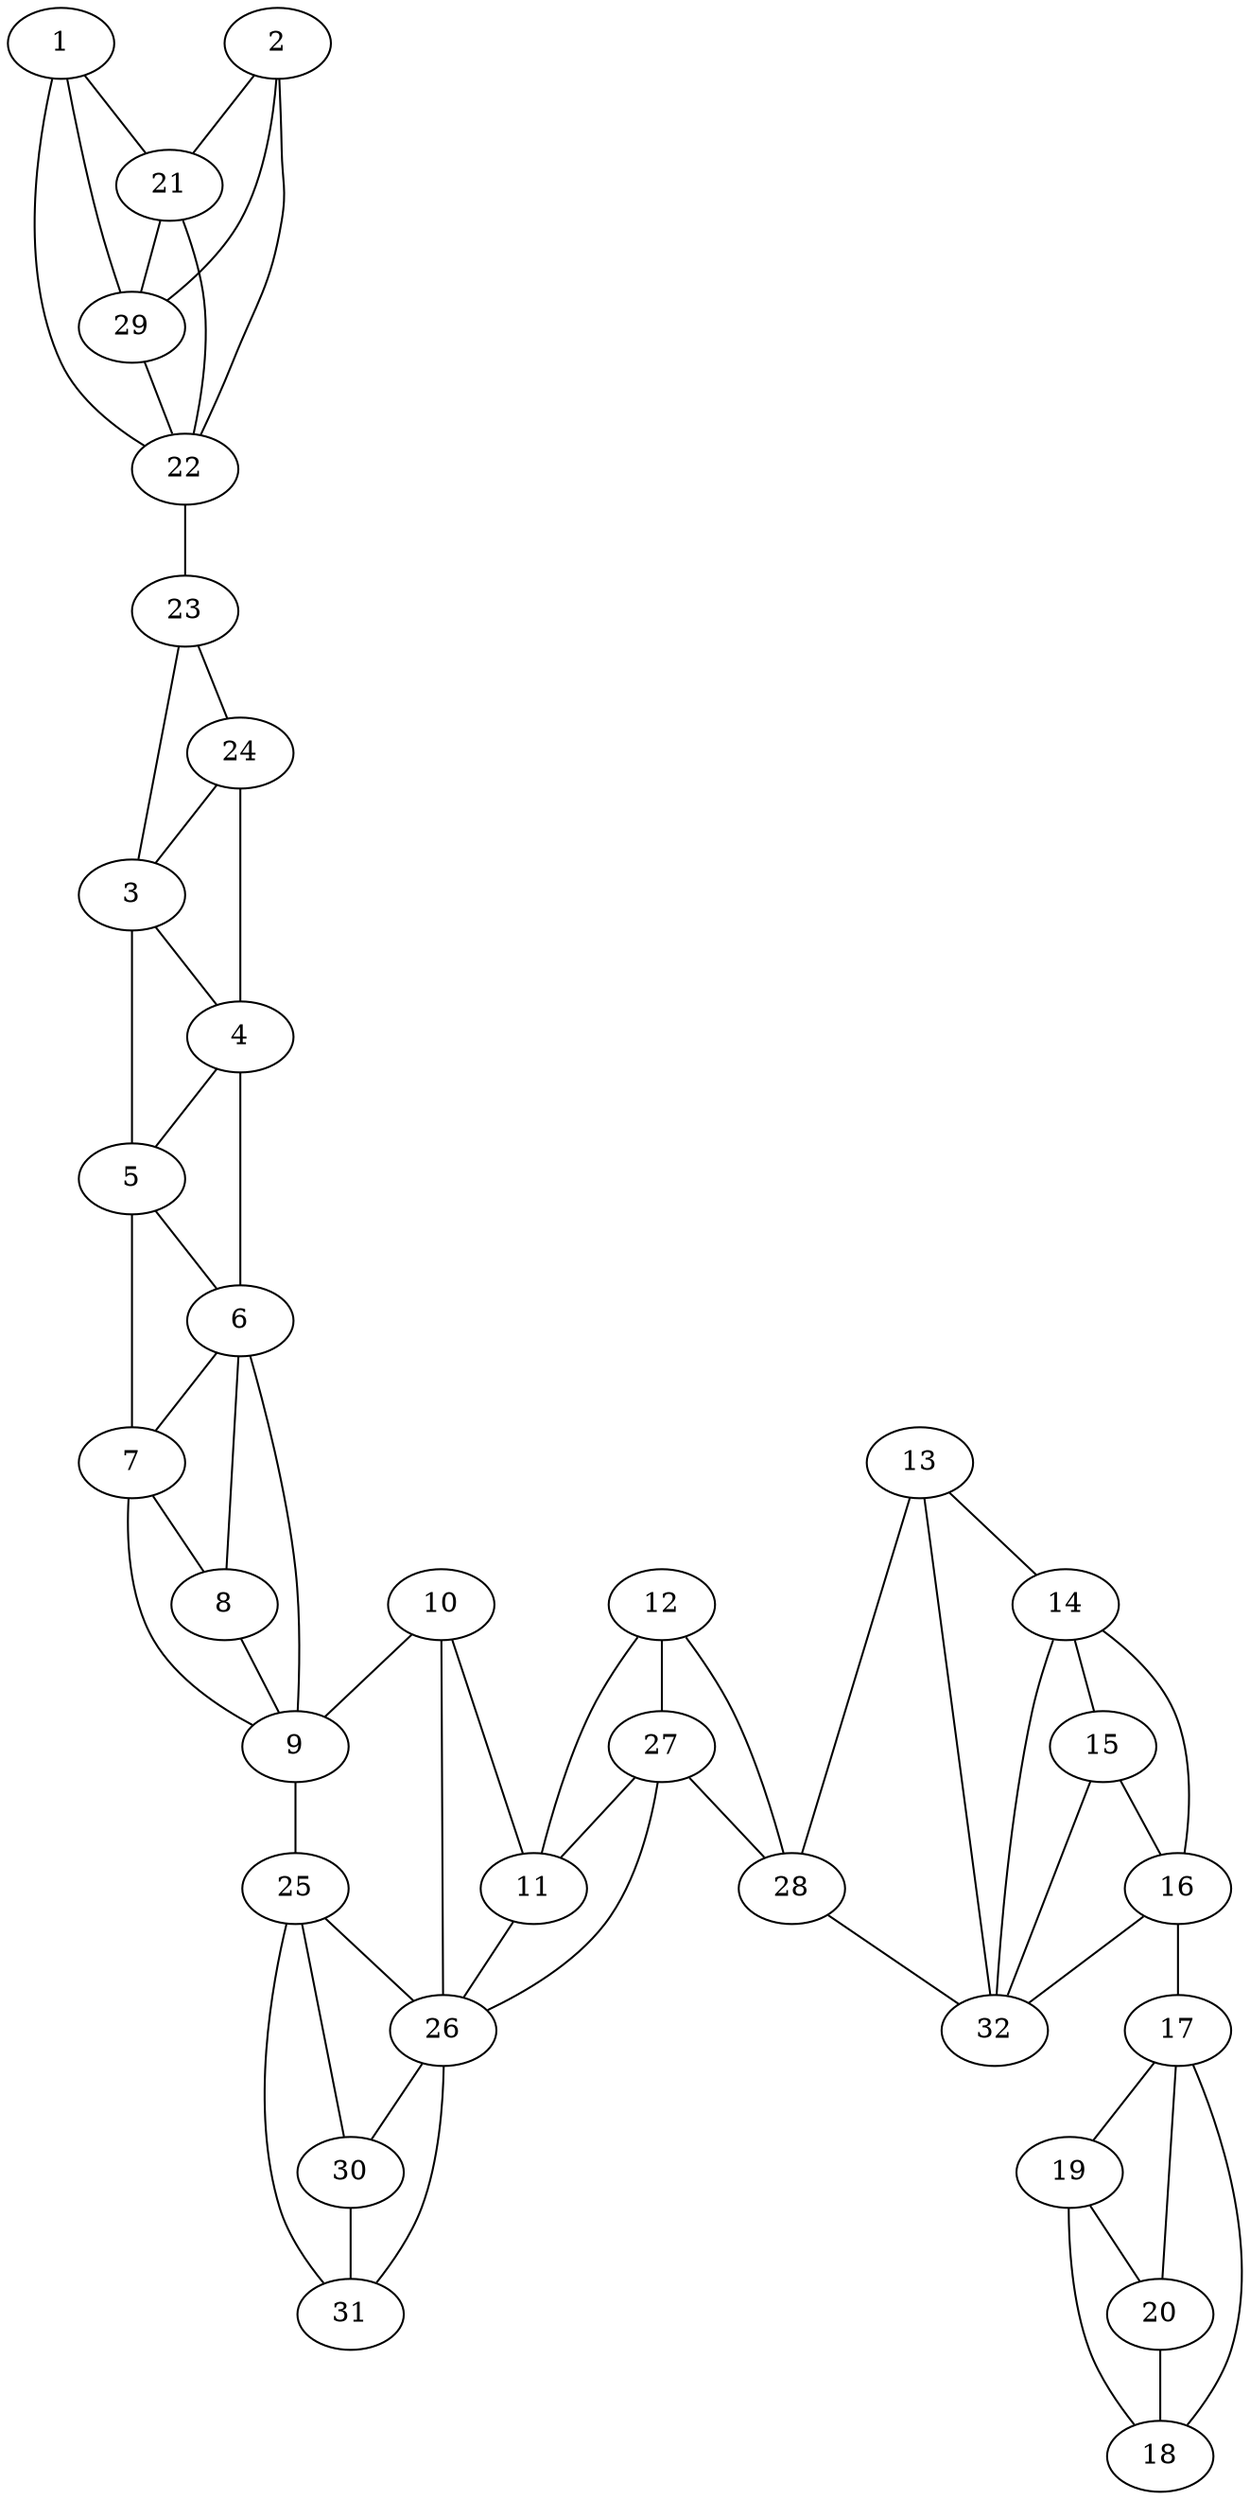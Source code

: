 graph pdb1hbz {
	1	 [aaLength=12,
		sequence=ETHQHFNRMNIP,
		type=0];
	21	 [aaLength=10,
		sequence=GEFEVTEDVS,
		type=1];
	1 -- 21	 [distance0="29.30207",
		frequency=1,
		type0=1];
	22	 [aaLength=9,
		sequence=LRFSTVAGE,
		type=1];
	1 -- 22	 [distance0="53.69927",
		frequency=1,
		type0=3];
	29	 [aaLength=10,
		sequence=GEFEVTEDVS,
		type=1];
	1 -- 29	 [distance0="29.30207",
		frequency=1,
		type0=2];
	2	 [aaLength=5,
		sequence=PGTKT,
		type=0];
	2 -- 21	 [distance0="32.16326",
		frequency=1,
		type0=2];
	2 -- 22	 [distance0="27.15649",
		distance1="3.0",
		frequency=2,
		type0=1,
		type1=4];
	2 -- 29	 [distance0="32.16326",
		frequency=1,
		type0=3];
	3	 [aaLength=3,
		sequence=THF,
		type=0];
	5	 [aaLength=11,
		sequence=WDFWTNNPESA,
		type=0];
	3 -- 5	 [distance0="27.01419",
		frequency=1,
		type0=2];
	4	 [aaLength=10,
		sequence=IRSQKRLPDS,
		type=0];
	3 -- 4	 [distance0="9.507275",
		distance1="0.0",
		frequency=2,
		type0=1,
		type1=5];
	4 -- 5	 [distance0="20.26418",
		distance1="8.0",
		frequency=2,
		type0=2,
		type1=4];
	6	 [aaLength=3,
		sequence=HQV,
		type=0];
	4 -- 6	 [distance0="31.43482",
		frequency=1,
		type0=3];
	5 -- 6	 [distance0="15.08718",
		distance1="0.0",
		frequency=2,
		type0=2,
		type1=5];
	7	 [aaLength=10,
		sequence=TYLMGPRGLP,
		type=0];
	5 -- 7	 [distance0="14.61283",
		frequency=1,
		type0=1];
	6 -- 7	 [distance0="7.828262",
		distance1="0.0",
		frequency=2,
		type0=1,
		type1=5];
	8	 [aaLength=4,
		sequence=RTWR,
		type=0];
	6 -- 8	 [distance0="18.53696",
		frequency=1,
		type0=3];
	7 -- 8	 [distance0="11.68494",
		distance1="0.0",
		frequency=2,
		type0=2,
		type1=5];
	9	 [aaLength=5,
		sequence=NGYGS,
		type=0];
	8 -- 9	 [distance0="9.209801",
		distance1="2.0",
		frequency=2,
		type0=1,
		type1=4];
	9 -- 6	 [distance0="25.3734",
		frequency=1,
		type0=3];
	9 -- 7	 [distance0="18.97358",
		frequency=1,
		type0=2];
	25	 [aaLength=2,
		sequence=TY,
		type=1];
	9 -- 25	 [distance0="1.0",
		frequency=1,
		type0=4];
	10	 [aaLength=12,
		sequence=TKIAGENADFHR,
		type=0];
	11	 [aaLength=13,
		sequence=DLFESIAKGDHPK,
		type=0];
	10 -- 11	 [distance0="16.09326",
		distance1="1.0",
		frequency=2,
		type0=1,
		type1=4];
	10 -- 9	 [distance0="39.38727",
		frequency=1,
		type0=2];
	26	 [aaLength=5,
		sequence=QQGVH,
		type=1];
	10 -- 26	 [distance0="39.87961",
		frequency=1,
		type0=3];
	11 -- 26	 [distance0="38.12194",
		frequency=1,
		type0=3];
	12	 [aaLength=8,
		sequence=KTYRFNPF,
		type=0];
	12 -- 11	 [distance0="47.63675",
		frequency=1,
		type0=2];
	27	 [aaLength=6,
		sequence=IQAIPY,
		type=1];
	12 -- 27	 [distance0="47.41712",
		frequency=1,
		type0=1];
	28	 [aaLength=10,
		sequence=LTLNRNPKNH,
		type=1];
	12 -- 28	 [distance0="53.32339",
		distance1="18.0",
		frequency=2,
		type0=3,
		type1=4];
	13	 [aaLength=6,
		sequence=IESAAF,
		type=0];
	14	 [aaLength=19,
		sequence=GRAFAYHDAQLYRVGAHVN,
		type=0];
	13 -- 14	 [distance0="30.773",
		frequency=1,
		type0=3];
	13 -- 28	 [distance0="19.27557",
		frequency=1,
		type0=1];
	32	 [aaLength=2,
		sequence=DR,
		type=1];
	13 -- 32	 [distance0="23.73916",
		distance1="13.0",
		frequency=2,
		type0=2,
		type1=4];
	15	 [aaLength=5,
		sequence=PVNRP,
		type=0];
	14 -- 15	 [distance0="22.85606",
		distance1="2.0",
		frequency=2,
		type0=2,
		type1=4];
	14 -- 32	 [distance0="19.10052",
		frequency=1,
		type0=1];
	16	 [aaLength=5,
		sequence=PKNAV,
		type=0];
	15 -- 16	 [distance0="7.957637",
		distance1="0.0",
		frequency=2,
		type0=1,
		type1=5];
	15 -- 32	 [distance0="27.69302",
		frequency=1,
		type0=3];
	16 -- 14	 [distance0="27.19388",
		frequency=1,
		type0=2];
	17	 [aaLength=11,
		sequence=TLVREVFSDQE,
		type=0];
	16 -- 17	 [distance0="64.0",
		frequency=1,
		type0=4];
	16 -- 32	 [distance0="31.9875",
		frequency=1,
		type0=3];
	19	 [aaLength=16,
		sequence=ARAFEYWKNVDATIGQ,
		type=0];
	17 -- 19	 [distance0="32.68129",
		frequency=1,
		type0=2];
	18	 [aaLength=16,
		sequence=DDFVETVAGALKGVRQ,
		type=0];
	17 -- 18	 [distance0="18.27465",
		distance1="1.0",
		frequency=2,
		type0=1,
		type1=4];
	20	 [aaLength=14,
		sequence=QRIEDEVKRHEGDG,
		type=0];
	17 -- 20	 [distance0="47.67294",
		frequency=1,
		type0=3];
	18 -- 19	 [distance0="20.62325",
		distance1="3.0",
		frequency=2,
		type0=2,
		type1=4];
	19 -- 20	 [distance0="19.12504",
		distance1="0.0",
		frequency=2,
		type0=1,
		type1=5];
	20 -- 18	 [distance0="34.54547",
		frequency=1,
		type0=2];
	21 -- 22	 [distance0="27.0",
		frequency=1,
		type0=2];
	21 -- 29	 [distance0="0.0",
		frequency=1,
		type0=1];
	23	 [aaLength=8,
		sequence=FYTEEGNY,
		type=1];
	22 -- 23	 [distance0="25.0",
		distance1="16.0",
		frequency=2,
		type0=1,
		type1=4];
	23 -- 3	 [distance0="37.11056",
		frequency=1,
		type0=3];
	24	 [aaLength=8,
		sequence=VGNNTPIF,
		type=1];
	23 -- 24	 [distance0="10.0",
		distance1="2.0",
		frequency=2,
		type0=1,
		type1=4];
	24 -- 3	 [distance0="30.93855",
		distance1="8.0",
		frequency=2,
		type0=2,
		type1=4];
	24 -- 4	 [distance0="32.29578",
		frequency=1,
		type0=3];
	25 -- 26	 [distance0="20.0",
		frequency=1,
		type0=3];
	30	 [aaLength=2,
		sequence=YH,
		type=1];
	25 -- 30	 [distance0="15.0",
		frequency=1,
		type0=2];
	31	 [aaLength=3,
		sequence=QGE,
		type=1];
	25 -- 31	 [distance0="7.0",
		distance1="5.0",
		frequency=2,
		type0=1,
		type1=4];
	26 -- 30	 [distance0="5.0",
		frequency=1,
		type0=1];
	26 -- 31	 [distance0="13.0",
		frequency=1,
		type0=2];
	27 -- 11	 [distance0="33.42577",
		frequency=1,
		type0=1];
	27 -- 26	 [distance0="42.0",
		frequency=1,
		type0=3];
	27 -- 28	 [distance0="35.0",
		frequency=1,
		type0=2];
	28 -- 32	 [distance0="32.0",
		frequency=1,
		type0=2];
	29 -- 22	 [distance0="27.0",
		frequency=1,
		type0=2];
	30 -- 31	 [distance0="8.0",
		frequency=1,
		type0=2];
}

